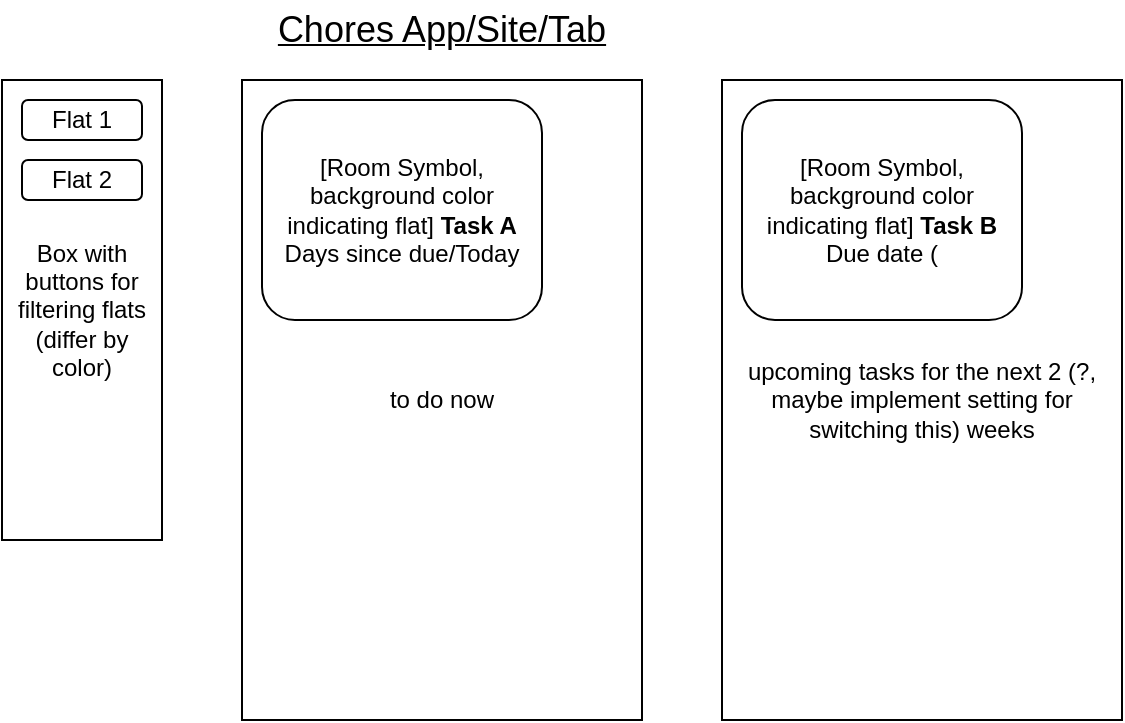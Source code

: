 <mxfile>
    <diagram id="IRE4RYft8Wkg2p7bfkMU" name="Page-1">
        <mxGraphModel dx="704" dy="404" grid="1" gridSize="10" guides="1" tooltips="1" connect="1" arrows="1" fold="1" page="1" pageScale="1" pageWidth="850" pageHeight="1100" math="0" shadow="0">
            <root>
                <mxCell id="0"/>
                <mxCell id="1" parent="0"/>
                <mxCell id="2" value="to do now" style="rounded=0;whiteSpace=wrap;html=1;" vertex="1" parent="1">
                    <mxGeometry x="280" y="40" width="200" height="320" as="geometry"/>
                </mxCell>
                <mxCell id="4" value="Chores App/Site/Tab" style="text;html=1;strokeColor=none;fillColor=none;align=center;verticalAlign=middle;whiteSpace=wrap;rounded=0;fontSize=18;fontStyle=4" vertex="1" parent="1">
                    <mxGeometry x="280" width="200" height="30" as="geometry"/>
                </mxCell>
                <mxCell id="5" value="Box with buttons for filtering flats (differ by color)" style="rounded=0;whiteSpace=wrap;html=1;" vertex="1" parent="1">
                    <mxGeometry x="160" y="40" width="80" height="230" as="geometry"/>
                </mxCell>
                <mxCell id="6" value="upcoming tasks for the next 2 (?, maybe implement setting for switching this) weeks" style="rounded=0;whiteSpace=wrap;html=1;" vertex="1" parent="1">
                    <mxGeometry x="520" y="40" width="200" height="320" as="geometry"/>
                </mxCell>
                <mxCell id="7" value="[Room Symbol, background color indicating flat] &lt;b&gt;Task A&lt;br&gt;&lt;/b&gt;Days since due/Today" style="rounded=1;whiteSpace=wrap;html=1;" vertex="1" parent="1">
                    <mxGeometry x="290" y="50" width="140" height="110" as="geometry"/>
                </mxCell>
                <mxCell id="10" value="[Room Symbol, background color indicating flat] &lt;b&gt;Task B&lt;br&gt;&lt;/b&gt;Due date (" style="rounded=1;whiteSpace=wrap;html=1;" vertex="1" parent="1">
                    <mxGeometry x="530" y="50" width="140" height="110" as="geometry"/>
                </mxCell>
                <mxCell id="12" value="Flat 1" style="rounded=1;whiteSpace=wrap;html=1;" vertex="1" parent="1">
                    <mxGeometry x="170" y="50" width="60" height="20" as="geometry"/>
                </mxCell>
                <mxCell id="14" value="Flat 2" style="rounded=1;whiteSpace=wrap;html=1;" vertex="1" parent="1">
                    <mxGeometry x="170" y="80" width="60" height="20" as="geometry"/>
                </mxCell>
            </root>
        </mxGraphModel>
    </diagram>
</mxfile>